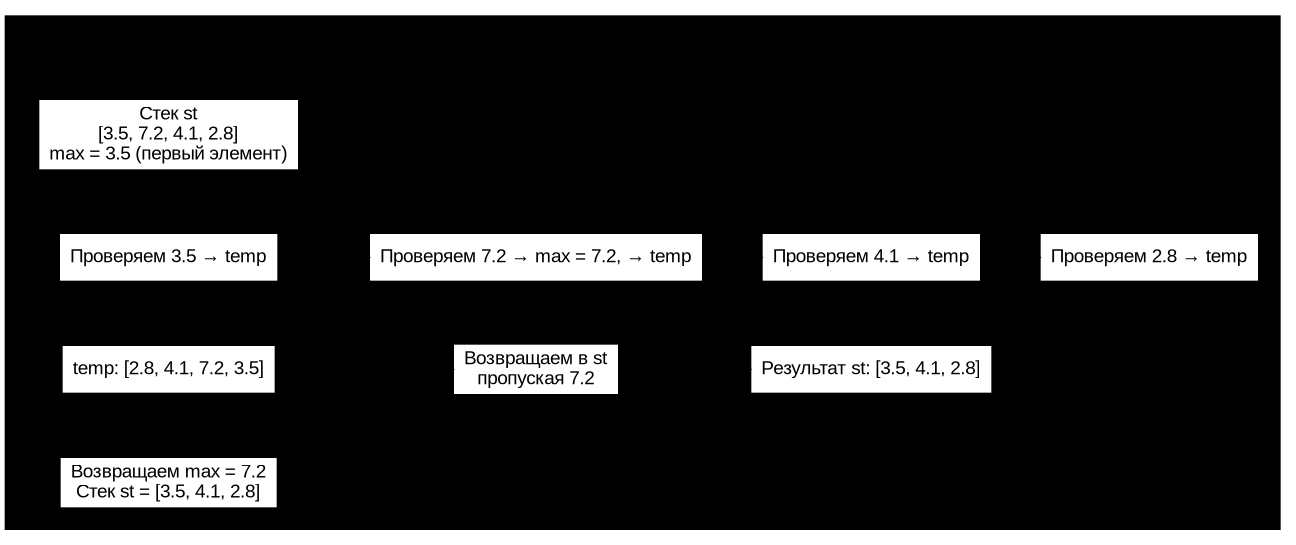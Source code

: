 @startdot
digraph G {
    rankdir=LR;
    node [shape=box, fontname="Arial", style="filled,solid", color="black", fillcolor="white"];
    bgcolor="white";
    
    subgraph cluster_example {
        label="Пример работы функции";
        style="filled,solid";
        color="black";
        bgcolor="white";
        
        subgraph cluster_step1 {
            label="Шаг 1: Начальное состояние";
            style="filled,solid";
            color="black";
            bgcolor="white";
            
            s1 [label="Стек st\n[3.5, 7.2, 4.1, 2.8]\nmax = 3.5 (первый элемент)"];
        }
        
        subgraph cluster_step2 {
            label="Шаг 2: Поиск максимума";
            style="filled,solid";
            color="black";
            bgcolor="white";
            
            s2_1 [label="Проверяем 3.5 → temp"];
            s2_2 [label="Проверяем 7.2 → max = 7.2, → temp"];
            s2_3 [label="Проверяем 4.1 → temp"];
            s2_4 [label="Проверяем 2.8 → temp"];
            
            s2_1 -> s2_2 -> s2_3 -> s2_4;
        }
        
        subgraph cluster_step3 {
            label="Шаг 3: Восстановление стека";
            style="filled,solid";
            color="black";
            bgcolor="white";
            
            s3_1 [label="temp: [2.8, 4.1, 7.2, 3.5]"];
            s3_2 [label="Возвращаем в st\nпропуская 7.2"];
            s3_3 [label="Результат st: [3.5, 4.1, 2.8]"];
            
            s3_1 -> s3_2 -> s3_3;
        }
        
        subgraph cluster_result {
            label="Результат";
            style="filled,solid";
            color="black";
            bgcolor="white";
            
            r1 [label="Возвращаем max = 7.2\nСтек st = [3.5, 4.1, 2.8]"];
        }
    }
}
@enddot
